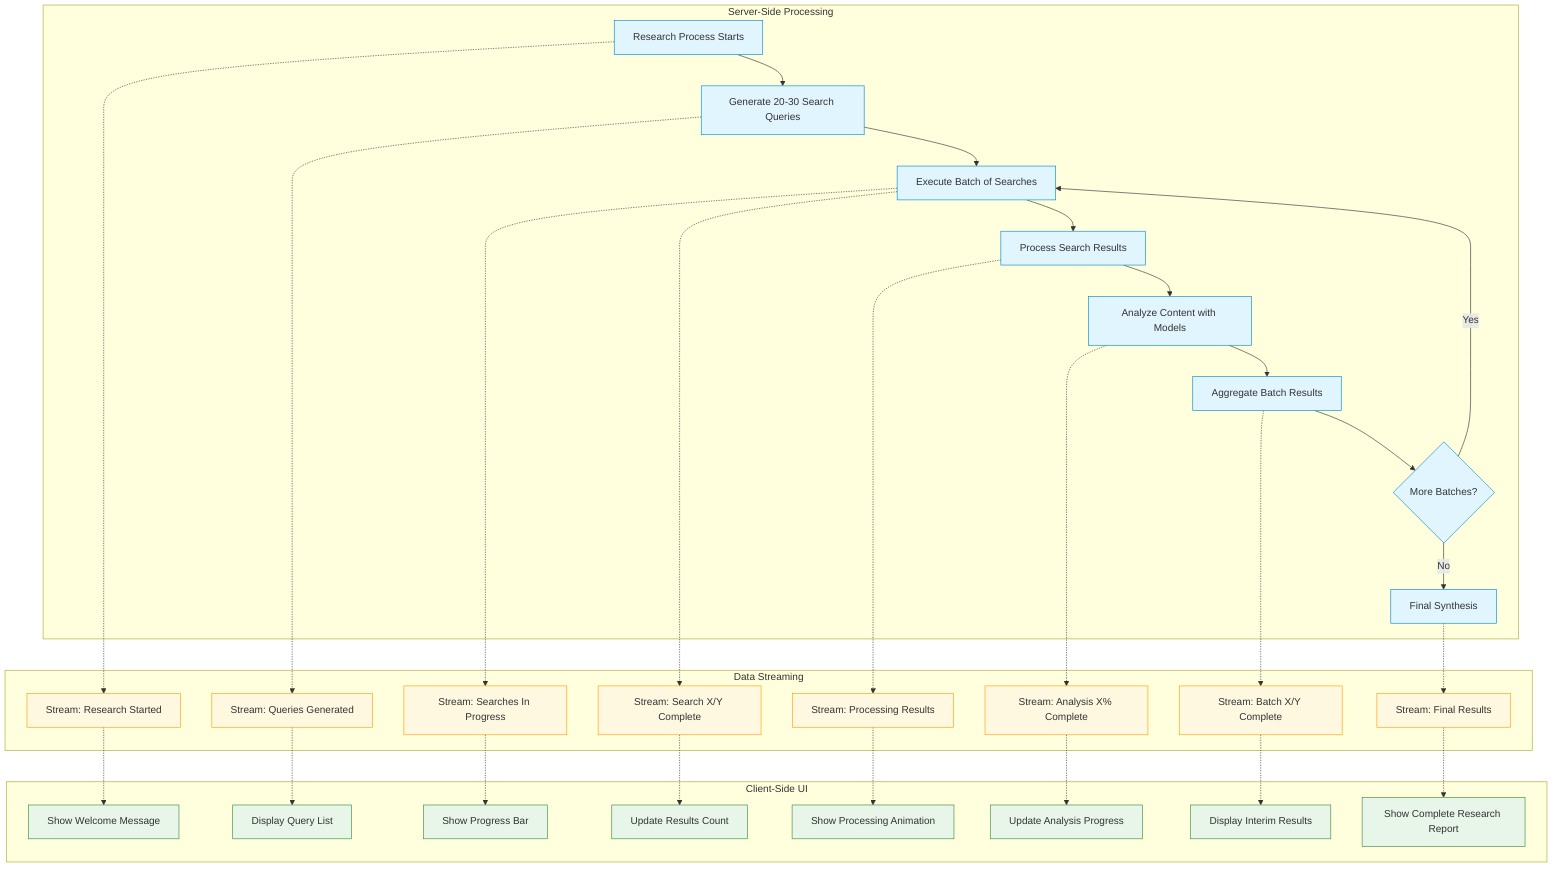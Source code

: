 flowchart TD
    subgraph "Server-Side Processing"
        A[Research Process Starts] --> B[Generate 20-30 Search Queries]
        B --> C[Execute Batch of Searches]
        C --> D[Process Search Results]
        D --> E[Analyze Content with Models]
        E --> F[Aggregate Batch Results]
        F --> G{More Batches?}
        G -->|Yes| C
        G -->|No| H[Final Synthesis]
    end
    
    subgraph "Data Streaming"
        A -.-> S1[Stream: Research Started]
        B -.-> S2[Stream: Queries Generated]
        C -.-> S3[Stream: Searches In Progress]
        C -.-> S4[Stream: Search X/Y Complete]
        D -.-> S5[Stream: Processing Results]
        E -.-> S6[Stream: Analysis X% Complete]
        F -.-> S7[Stream: Batch X/Y Complete]
        H -.-> S8[Stream: Final Results]
    end
    
    subgraph "Client-Side UI"
        S1 -.-> U1[Show Welcome Message]
        S2 -.-> U2[Display Query List]
        S3 -.-> U3[Show Progress Bar]
        S4 -.-> U4[Update Results Count]
        S5 -.-> U5[Show Processing Animation]
        S6 -.-> U6[Update Analysis Progress]
        S7 -.-> U7[Display Interim Results]
        S8 -.-> U8[Show Complete Research Report]
    end
    
    classDef processing fill:#e1f5fe,stroke:#0288d1,stroke-width:1px;
    classDef stream fill:#fff8e1,stroke:#ffa000,stroke-width:1px;
    classDef ui fill:#e8f5e9,stroke:#388e3c,stroke-width:1px;
    
    class A,B,C,D,E,F,G,H processing;
    class S1,S2,S3,S4,S5,S6,S7,S8 stream;
    class U1,U2,U3,U4,U5,U6,U7,U8 ui;